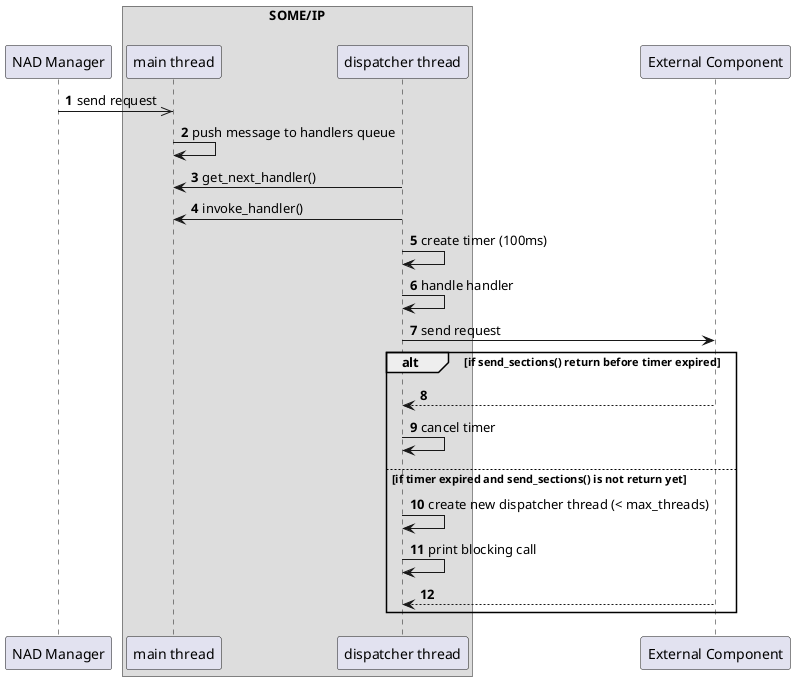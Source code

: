 ' Option 1
@startuml
!pragma teoz true
autonumber


    participant "NAD Manager" as modu

    box "SOME/IP\n"
    participant "main thread" as mainTh
    participant "dispatcher thread" as dispTh
    end box

    participant "External Component" as ex
    'end box 

    
    modu ->> mainTh: send request


    mainTh -> mainTh: push message to handlers queue
    dispTh -> mainTh: get_next_handler()
    dispTh -> mainTh: invoke_handler()
    dispTh -> dispTh: create timer (100ms)
    dispTh -> dispTh: handle handler
    dispTh -> ex: send request

    alt if send_sections() return before timer expired
    
    ex --> dispTh: 
    dispTh -> dispTh: cancel timer
    else if timer expired and send_sections() is not return yet
    dispTh -> dispTh: create new dispatcher thread (< max_threads)
    dispTh -> dispTh: print blocking call
    ex --> dispTh:
    end

@enduml